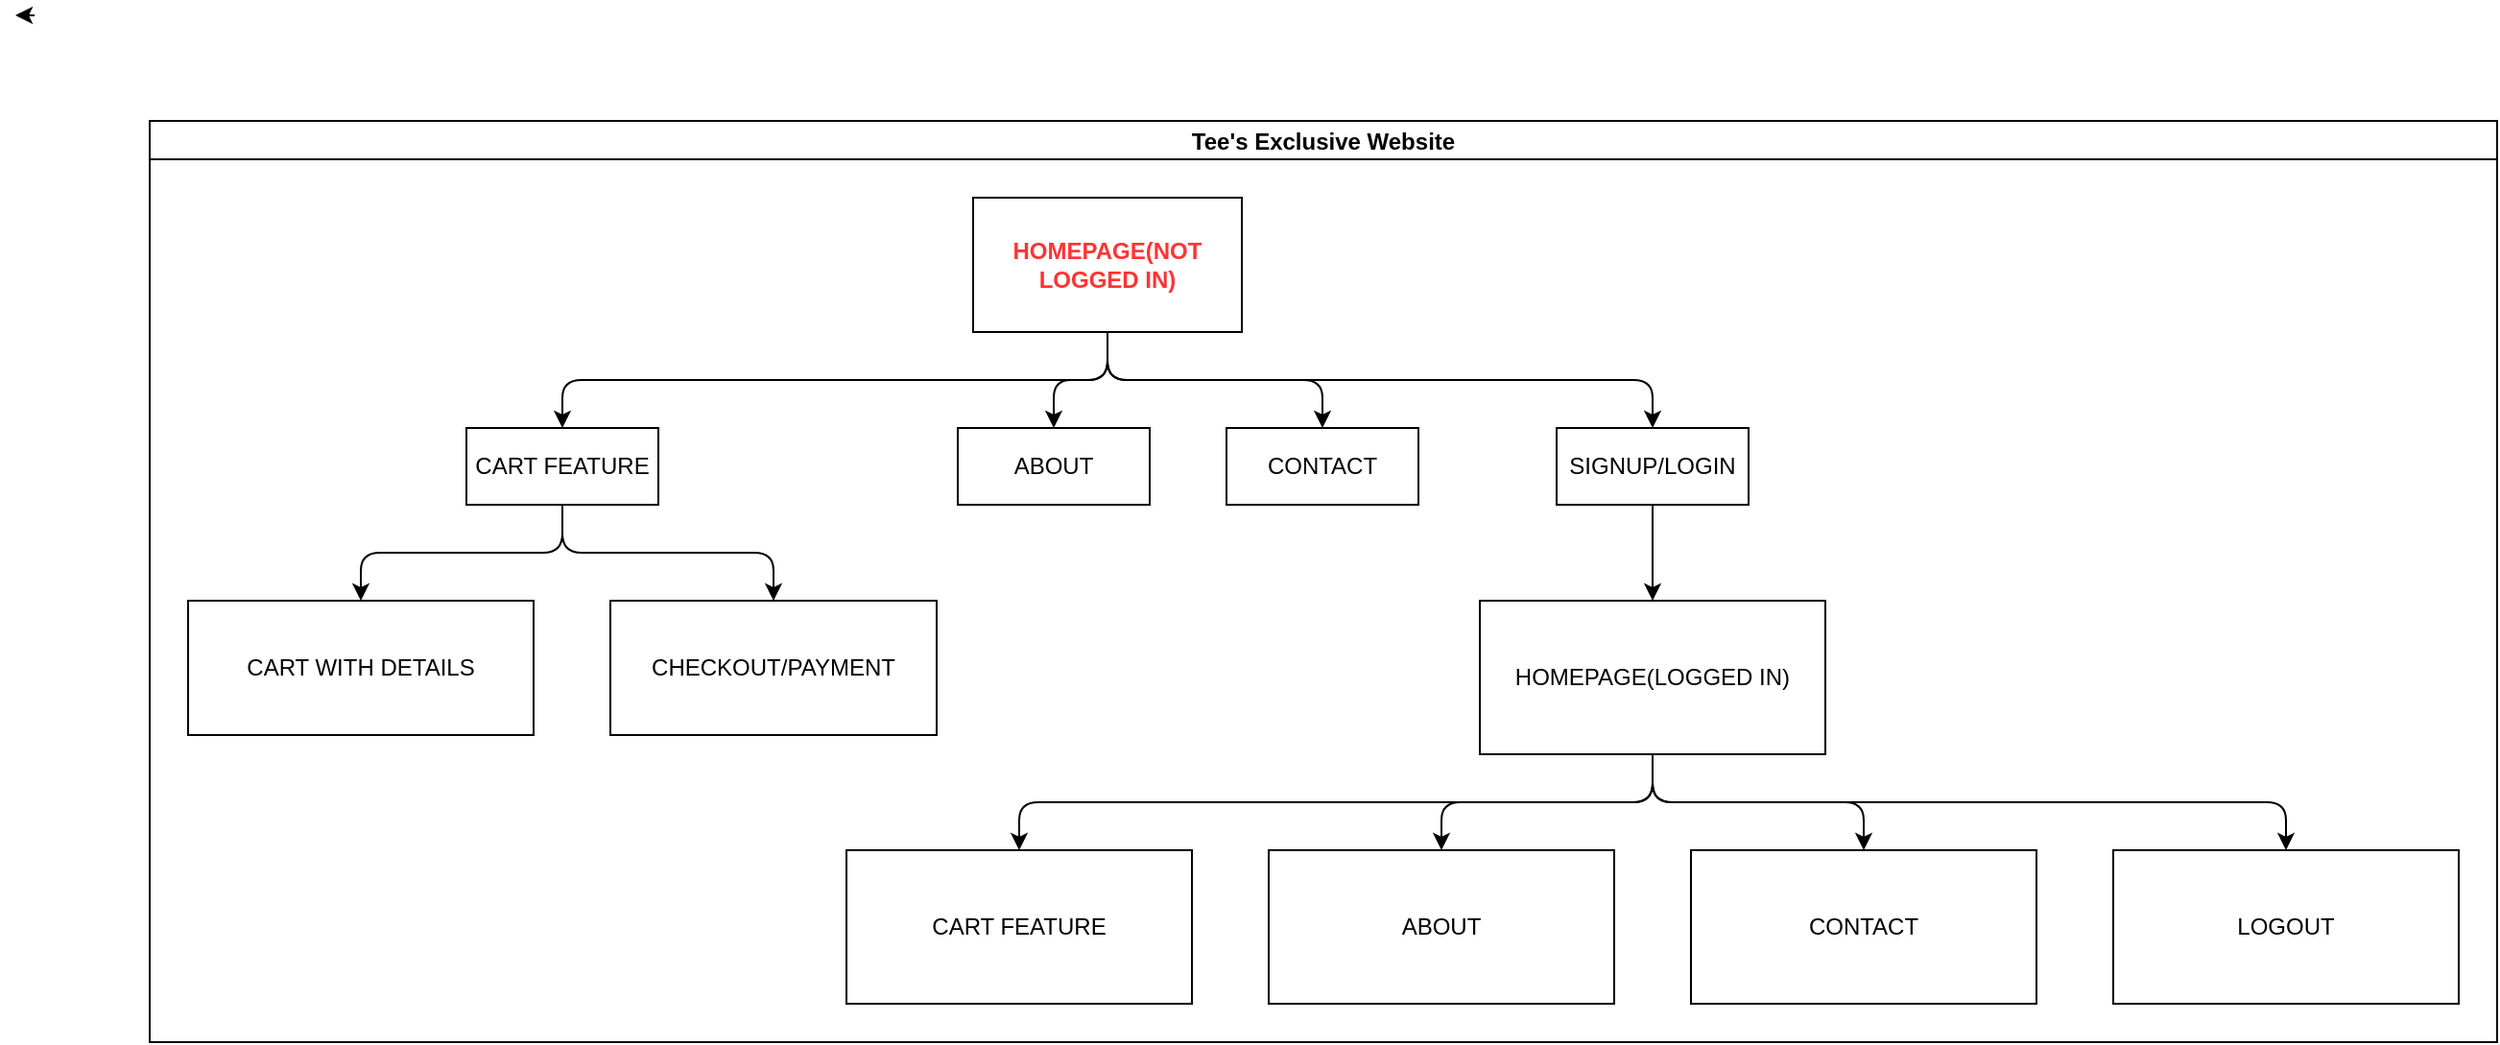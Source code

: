<mxfile>
    <diagram id="PekMNzmzu_LpSiYtbdp_" name="Page-1">
        <mxGraphModel dx="726" dy="809" grid="1" gridSize="10" guides="1" tooltips="1" connect="1" arrows="1" fold="1" page="1" pageScale="1" pageWidth="827" pageHeight="1169" math="0" shadow="0">
            <root>
                <mxCell id="0"/>
                <mxCell id="1" parent="0"/>
                <mxCell id="5" style="edgeStyle=none;html=1;exitX=1;exitY=1;exitDx=0;exitDy=0;exitPerimeter=0;" edge="1" parent="1">
                    <mxGeometry relative="1" as="geometry">
                        <mxPoint x="40" y="530" as="targetPoint"/>
                        <mxPoint x="50" y="530" as="sourcePoint"/>
                    </mxGeometry>
                </mxCell>
                <mxCell id="8" value="Tee's Exclusive Website" style="swimlane;startSize=20;horizontal=1;childLayout=treeLayout;horizontalTree=0;resizable=0;containerType=tree;fontSize=12;" vertex="1" parent="1">
                    <mxGeometry x="110" y="585" width="1223" height="480" as="geometry"/>
                </mxCell>
                <mxCell id="9" value="&lt;b&gt;&lt;font color=&quot;#ff3333&quot;&gt;HOMEPAGE(NOT LOGGED IN)&lt;/font&gt;&lt;/b&gt;" style="whiteSpace=wrap;html=1;" vertex="1" parent="8">
                    <mxGeometry x="429" y="40" width="140" height="70" as="geometry"/>
                </mxCell>
                <mxCell id="10" value="SIGNUP/LOGIN" style="whiteSpace=wrap;html=1;" vertex="1" parent="8">
                    <mxGeometry x="733" y="160" width="100" height="40" as="geometry"/>
                </mxCell>
                <mxCell id="11" value="" style="edgeStyle=elbowEdgeStyle;elbow=vertical;html=1;rounded=1;curved=0;sourcePerimeterSpacing=0;targetPerimeterSpacing=0;startSize=6;endSize=6;" edge="1" parent="8" source="9" target="10">
                    <mxGeometry relative="1" as="geometry"/>
                </mxCell>
                <mxCell id="12" value="CONTACT" style="whiteSpace=wrap;html=1;" vertex="1" parent="8">
                    <mxGeometry x="561" y="160" width="100" height="40" as="geometry"/>
                </mxCell>
                <mxCell id="13" value="" style="edgeStyle=elbowEdgeStyle;elbow=vertical;html=1;rounded=1;curved=0;sourcePerimeterSpacing=0;targetPerimeterSpacing=0;startSize=6;endSize=6;" edge="1" parent="8" source="9" target="12">
                    <mxGeometry relative="1" as="geometry"/>
                </mxCell>
                <mxCell id="14" value="ABOUT" style="whiteSpace=wrap;html=1;" vertex="1" parent="8">
                    <mxGeometry x="421" y="160" width="100" height="40" as="geometry"/>
                </mxCell>
                <mxCell id="15" value="" style="edgeStyle=elbowEdgeStyle;elbow=vertical;html=1;rounded=1;curved=0;sourcePerimeterSpacing=0;targetPerimeterSpacing=0;startSize=6;endSize=6;" edge="1" parent="8" source="9" target="14">
                    <mxGeometry relative="1" as="geometry">
                        <mxPoint x="-937" y="110" as="sourcePoint"/>
                        <mxPoint x="-867" y="160" as="targetPoint"/>
                    </mxGeometry>
                </mxCell>
                <mxCell id="16" value="CART FEATURE" style="whiteSpace=wrap;html=1;" vertex="1" parent="8">
                    <mxGeometry x="165" y="160" width="100" height="40" as="geometry"/>
                </mxCell>
                <mxCell id="17" value="" style="edgeStyle=elbowEdgeStyle;elbow=vertical;html=1;rounded=1;curved=0;sourcePerimeterSpacing=0;targetPerimeterSpacing=0;startSize=6;endSize=6;" edge="1" parent="8" source="9" target="16">
                    <mxGeometry relative="1" as="geometry">
                        <mxPoint x="-797" y="110" as="sourcePoint"/>
                        <mxPoint x="-657" y="160" as="targetPoint"/>
                    </mxGeometry>
                </mxCell>
                <mxCell id="22" value="" style="edgeStyle=elbowEdgeStyle;elbow=vertical;html=1;rounded=1;curved=0;sourcePerimeterSpacing=0;targetPerimeterSpacing=0;startSize=6;endSize=6;" edge="1" target="23" source="10" parent="8">
                    <mxGeometry relative="1" as="geometry">
                        <mxPoint x="-457" y="695" as="sourcePoint"/>
                    </mxGeometry>
                </mxCell>
                <mxCell id="23" value="HOMEPAGE(LOGGED IN)" style="whiteSpace=wrap;html=1;" vertex="1" parent="8">
                    <mxGeometry x="693" y="250" width="180" height="80" as="geometry"/>
                </mxCell>
                <mxCell id="24" value="" style="edgeStyle=elbowEdgeStyle;elbow=vertical;html=1;rounded=1;curved=0;sourcePerimeterSpacing=0;targetPerimeterSpacing=0;startSize=6;endSize=6;" edge="1" target="25" source="16" parent="8">
                    <mxGeometry relative="1" as="geometry">
                        <mxPoint x="-457" y="695" as="sourcePoint"/>
                        <mxPoint x="-657" y="160" as="targetPoint"/>
                    </mxGeometry>
                </mxCell>
                <mxCell id="25" value="CART WITH DETAILS" style="whiteSpace=wrap;html=1;" vertex="1" parent="8">
                    <mxGeometry x="20" y="250" width="180" height="70" as="geometry"/>
                </mxCell>
                <mxCell id="26" value="" style="edgeStyle=elbowEdgeStyle;elbow=vertical;html=1;rounded=1;curved=0;sourcePerimeterSpacing=0;targetPerimeterSpacing=0;startSize=6;endSize=6;" edge="1" target="27" source="16" parent="8">
                    <mxGeometry relative="1" as="geometry">
                        <mxPoint x="-457" y="695" as="sourcePoint"/>
                        <mxPoint x="-657" y="160" as="targetPoint"/>
                    </mxGeometry>
                </mxCell>
                <mxCell id="27" value="CHECKOUT/PAYMENT" style="whiteSpace=wrap;html=1;" vertex="1" parent="8">
                    <mxGeometry x="240" y="250" width="170" height="70" as="geometry"/>
                </mxCell>
                <mxCell id="46" value="" style="edgeStyle=elbowEdgeStyle;elbow=vertical;html=1;rounded=1;curved=0;sourcePerimeterSpacing=0;targetPerimeterSpacing=0;startSize=6;endSize=6;" edge="1" target="49" source="23" parent="8">
                    <mxGeometry relative="1" as="geometry">
                        <mxPoint x="893" y="785" as="sourcePoint"/>
                    </mxGeometry>
                </mxCell>
                <mxCell id="49" value="CART FEATURE" style="whiteSpace=wrap;html=1;" vertex="1" parent="8">
                    <mxGeometry x="363" y="380" width="180" height="80" as="geometry"/>
                </mxCell>
                <mxCell id="50" value="" style="edgeStyle=elbowEdgeStyle;elbow=vertical;html=1;rounded=1;curved=0;sourcePerimeterSpacing=0;targetPerimeterSpacing=0;startSize=6;endSize=6;" edge="1" target="51" source="23" parent="8">
                    <mxGeometry relative="1" as="geometry">
                        <mxPoint x="893" y="785" as="sourcePoint"/>
                    </mxGeometry>
                </mxCell>
                <mxCell id="51" value="ABOUT" style="whiteSpace=wrap;html=1;" vertex="1" parent="8">
                    <mxGeometry x="583" y="380" width="180" height="80" as="geometry"/>
                </mxCell>
                <mxCell id="52" value="" style="edgeStyle=elbowEdgeStyle;elbow=vertical;html=1;rounded=1;curved=0;sourcePerimeterSpacing=0;targetPerimeterSpacing=0;startSize=6;endSize=6;" edge="1" target="53" source="23" parent="8">
                    <mxGeometry relative="1" as="geometry">
                        <mxPoint x="893" y="785" as="sourcePoint"/>
                    </mxGeometry>
                </mxCell>
                <mxCell id="53" value="CONTACT" style="whiteSpace=wrap;html=1;" vertex="1" parent="8">
                    <mxGeometry x="803" y="380" width="180" height="80" as="geometry"/>
                </mxCell>
                <mxCell id="54" value="" style="edgeStyle=elbowEdgeStyle;elbow=vertical;html=1;rounded=1;curved=0;sourcePerimeterSpacing=0;targetPerimeterSpacing=0;startSize=6;endSize=6;" edge="1" target="55" source="23" parent="8">
                    <mxGeometry relative="1" as="geometry">
                        <mxPoint x="893" y="785" as="sourcePoint"/>
                    </mxGeometry>
                </mxCell>
                <mxCell id="55" value="LOGOUT" style="whiteSpace=wrap;html=1;" vertex="1" parent="8">
                    <mxGeometry x="1023" y="380" width="180" height="80" as="geometry"/>
                </mxCell>
            </root>
        </mxGraphModel>
    </diagram>
    <diagram id="Z7BJBZHYrPXiCR5zFBPr" name="Page-2">
        <mxGraphModel dx="573" dy="809" grid="1" gridSize="10" guides="1" tooltips="1" connect="1" arrows="1" fold="1" page="1" pageScale="1" pageWidth="827" pageHeight="1169" math="0" shadow="0">
            <root>
                <mxCell id="0"/>
                <mxCell id="1" parent="0"/>
            </root>
        </mxGraphModel>
    </diagram>
</mxfile>